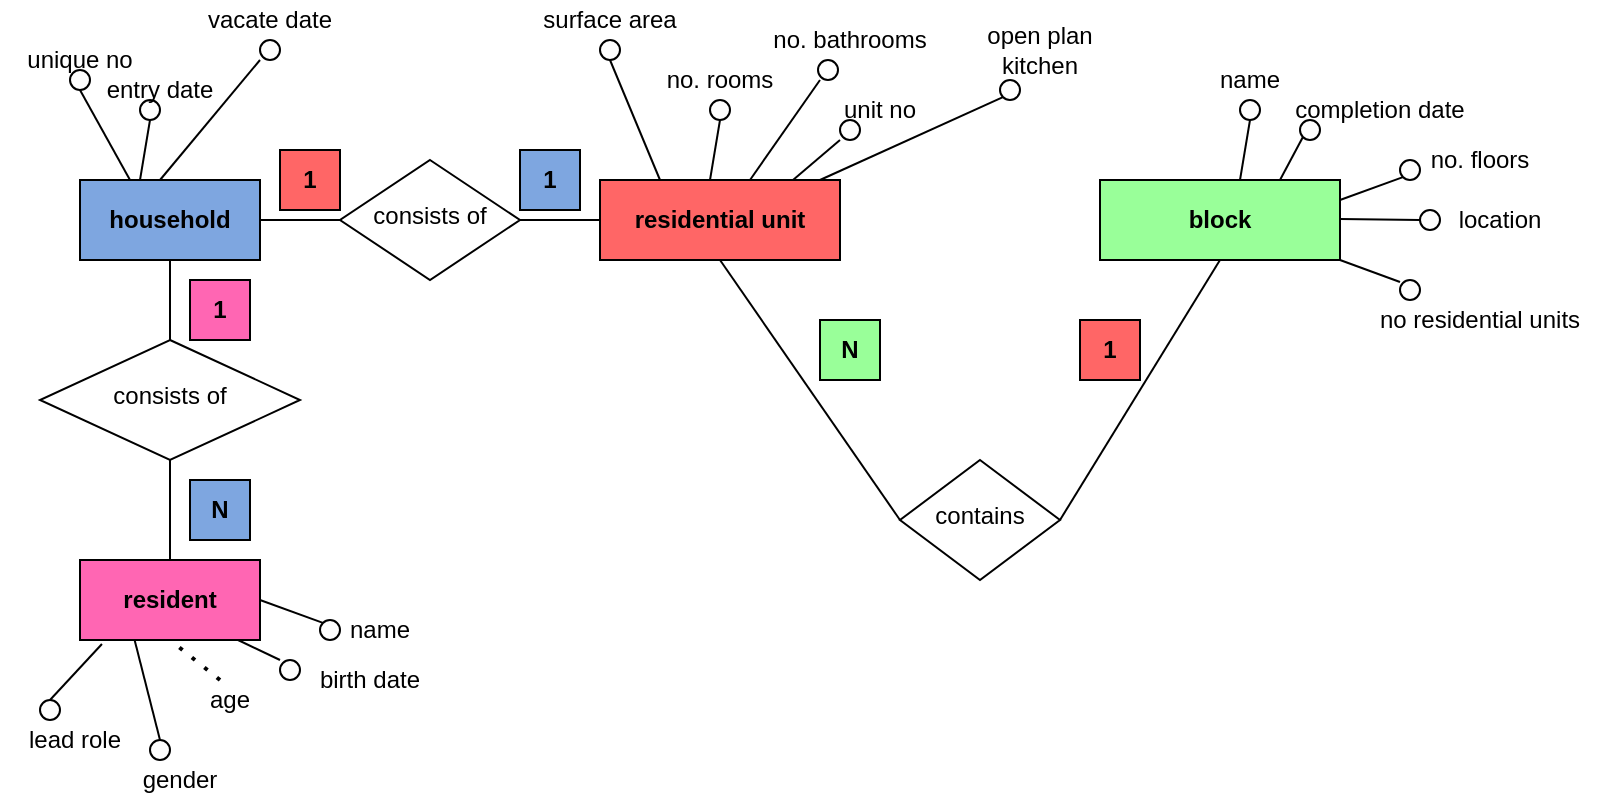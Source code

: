 <mxfile version="14.8.4" type="github">
  <diagram id="C5RBs43oDa-KdzZeNtuy" name="Page-1">
    <mxGraphModel dx="1422" dy="754" grid="1" gridSize="10" guides="1" tooltips="1" connect="1" arrows="1" fold="1" page="1" pageScale="1" pageWidth="827" pageHeight="1169" math="0" shadow="0">
      <root>
        <mxCell id="WIyWlLk6GJQsqaUBKTNV-0" />
        <mxCell id="WIyWlLk6GJQsqaUBKTNV-1" parent="WIyWlLk6GJQsqaUBKTNV-0" />
        <mxCell id="WIyWlLk6GJQsqaUBKTNV-10" value="contains" style="rhombus;whiteSpace=wrap;html=1;shadow=0;fontFamily=Helvetica;fontSize=12;align=center;strokeWidth=1;spacing=6;spacingTop=-4;" parent="WIyWlLk6GJQsqaUBKTNV-1" vertex="1">
          <mxGeometry x="450" y="240" width="80" height="60" as="geometry" />
        </mxCell>
        <mxCell id="y_oJf8mmlX0li3kpDIgf-4" value="" style="endArrow=none;html=1;entryX=0.5;entryY=1;entryDx=0;entryDy=0;exitX=1;exitY=0.5;exitDx=0;exitDy=0;" edge="1" parent="WIyWlLk6GJQsqaUBKTNV-1" source="WIyWlLk6GJQsqaUBKTNV-10">
          <mxGeometry width="50" height="50" relative="1" as="geometry">
            <mxPoint x="540" y="270" as="sourcePoint" />
            <mxPoint x="610" y="140" as="targetPoint" />
          </mxGeometry>
        </mxCell>
        <mxCell id="y_oJf8mmlX0li3kpDIgf-5" value="" style="endArrow=none;html=1;entryX=0.5;entryY=1;entryDx=0;entryDy=0;exitX=0;exitY=0.5;exitDx=0;exitDy=0;" edge="1" parent="WIyWlLk6GJQsqaUBKTNV-1" source="WIyWlLk6GJQsqaUBKTNV-10">
          <mxGeometry width="50" height="50" relative="1" as="geometry">
            <mxPoint x="440" y="260" as="sourcePoint" />
            <mxPoint x="360" y="140" as="targetPoint" />
          </mxGeometry>
        </mxCell>
        <mxCell id="y_oJf8mmlX0li3kpDIgf-10" value="&lt;b&gt;residential unit&lt;/b&gt;" style="rounded=0;whiteSpace=wrap;html=1;fillColor=#FF6666;gradientColor=none;" vertex="1" parent="WIyWlLk6GJQsqaUBKTNV-1">
          <mxGeometry x="300" y="100" width="120" height="40" as="geometry" />
        </mxCell>
        <mxCell id="y_oJf8mmlX0li3kpDIgf-11" value="&lt;b&gt;1&lt;/b&gt;" style="rounded=0;whiteSpace=wrap;html=1;fillColor=#FF6666;gradientColor=none;" vertex="1" parent="WIyWlLk6GJQsqaUBKTNV-1">
          <mxGeometry x="540" y="170" width="30" height="30" as="geometry" />
        </mxCell>
        <mxCell id="y_oJf8mmlX0li3kpDIgf-12" value="&lt;b&gt;block&lt;/b&gt;" style="rounded=0;whiteSpace=wrap;html=1;gradientColor=none;fillColor=#99FF99;" vertex="1" parent="WIyWlLk6GJQsqaUBKTNV-1">
          <mxGeometry x="550" y="100" width="120" height="40" as="geometry" />
        </mxCell>
        <mxCell id="y_oJf8mmlX0li3kpDIgf-13" value="&lt;b&gt;N&lt;/b&gt;" style="rounded=0;whiteSpace=wrap;html=1;gradientColor=none;fillColor=#99FF99;" vertex="1" parent="WIyWlLk6GJQsqaUBKTNV-1">
          <mxGeometry x="410" y="170" width="30" height="30" as="geometry" />
        </mxCell>
        <mxCell id="y_oJf8mmlX0li3kpDIgf-14" value="" style="endArrow=none;html=1;entryX=0.5;entryY=1;entryDx=0;entryDy=0;" edge="1" parent="WIyWlLk6GJQsqaUBKTNV-1" target="y_oJf8mmlX0li3kpDIgf-19">
          <mxGeometry width="50" height="50" relative="1" as="geometry">
            <mxPoint x="620" y="100" as="sourcePoint" />
            <mxPoint x="620" y="80" as="targetPoint" />
          </mxGeometry>
        </mxCell>
        <mxCell id="y_oJf8mmlX0li3kpDIgf-19" value="" style="ellipse;whiteSpace=wrap;html=1;aspect=fixed;fillColor=none;gradientColor=none;" vertex="1" parent="WIyWlLk6GJQsqaUBKTNV-1">
          <mxGeometry x="620" y="60" width="10" height="10" as="geometry" />
        </mxCell>
        <mxCell id="y_oJf8mmlX0li3kpDIgf-20" value="name" style="text;html=1;strokeColor=none;fillColor=none;align=center;verticalAlign=middle;whiteSpace=wrap;rounded=0;" vertex="1" parent="WIyWlLk6GJQsqaUBKTNV-1">
          <mxGeometry x="605" y="40" width="40" height="20" as="geometry" />
        </mxCell>
        <mxCell id="y_oJf8mmlX0li3kpDIgf-21" value="" style="endArrow=none;html=1;exitX=0.75;exitY=0;exitDx=0;exitDy=0;entryX=0;entryY=1;entryDx=0;entryDy=0;" edge="1" parent="WIyWlLk6GJQsqaUBKTNV-1" source="y_oJf8mmlX0li3kpDIgf-12" target="y_oJf8mmlX0li3kpDIgf-23">
          <mxGeometry width="50" height="50" relative="1" as="geometry">
            <mxPoint x="640" y="90" as="sourcePoint" />
            <mxPoint x="650" y="80" as="targetPoint" />
          </mxGeometry>
        </mxCell>
        <mxCell id="y_oJf8mmlX0li3kpDIgf-23" value="" style="ellipse;whiteSpace=wrap;html=1;aspect=fixed;fillColor=none;gradientColor=none;" vertex="1" parent="WIyWlLk6GJQsqaUBKTNV-1">
          <mxGeometry x="650" y="70" width="10" height="10" as="geometry" />
        </mxCell>
        <mxCell id="y_oJf8mmlX0li3kpDIgf-26" value="completion date" style="text;html=1;strokeColor=none;fillColor=none;align=center;verticalAlign=middle;whiteSpace=wrap;rounded=0;" vertex="1" parent="WIyWlLk6GJQsqaUBKTNV-1">
          <mxGeometry x="640" y="55" width="100" height="20" as="geometry" />
        </mxCell>
        <mxCell id="y_oJf8mmlX0li3kpDIgf-27" value="" style="endArrow=none;html=1;exitX=0.75;exitY=0;exitDx=0;exitDy=0;entryX=0;entryY=1;entryDx=0;entryDy=0;" edge="1" parent="WIyWlLk6GJQsqaUBKTNV-1" target="y_oJf8mmlX0li3kpDIgf-28">
          <mxGeometry width="50" height="50" relative="1" as="geometry">
            <mxPoint x="670" y="110" as="sourcePoint" />
            <mxPoint x="700" y="100" as="targetPoint" />
          </mxGeometry>
        </mxCell>
        <mxCell id="y_oJf8mmlX0li3kpDIgf-28" value="" style="ellipse;whiteSpace=wrap;html=1;aspect=fixed;fillColor=none;gradientColor=none;" vertex="1" parent="WIyWlLk6GJQsqaUBKTNV-1">
          <mxGeometry x="700" y="90" width="10" height="10" as="geometry" />
        </mxCell>
        <mxCell id="y_oJf8mmlX0li3kpDIgf-29" value="no. floors" style="text;html=1;strokeColor=none;fillColor=none;align=center;verticalAlign=middle;whiteSpace=wrap;rounded=0;" vertex="1" parent="WIyWlLk6GJQsqaUBKTNV-1">
          <mxGeometry x="700" y="80" width="80" height="20" as="geometry" />
        </mxCell>
        <mxCell id="y_oJf8mmlX0li3kpDIgf-30" value="" style="endArrow=none;html=1;exitX=0.75;exitY=0;exitDx=0;exitDy=0;" edge="1" parent="WIyWlLk6GJQsqaUBKTNV-1">
          <mxGeometry width="50" height="50" relative="1" as="geometry">
            <mxPoint x="670" y="119.5" as="sourcePoint" />
            <mxPoint x="710" y="120" as="targetPoint" />
          </mxGeometry>
        </mxCell>
        <mxCell id="y_oJf8mmlX0li3kpDIgf-31" value="" style="ellipse;whiteSpace=wrap;html=1;aspect=fixed;fillColor=none;gradientColor=none;" vertex="1" parent="WIyWlLk6GJQsqaUBKTNV-1">
          <mxGeometry x="710" y="115" width="10" height="10" as="geometry" />
        </mxCell>
        <mxCell id="y_oJf8mmlX0li3kpDIgf-32" value="location" style="text;html=1;strokeColor=none;fillColor=none;align=center;verticalAlign=middle;whiteSpace=wrap;rounded=0;" vertex="1" parent="WIyWlLk6GJQsqaUBKTNV-1">
          <mxGeometry x="710" y="110" width="80" height="20" as="geometry" />
        </mxCell>
        <mxCell id="y_oJf8mmlX0li3kpDIgf-33" value="" style="endArrow=none;html=1;exitX=0.75;exitY=0;exitDx=0;exitDy=0;" edge="1" parent="WIyWlLk6GJQsqaUBKTNV-1">
          <mxGeometry width="50" height="50" relative="1" as="geometry">
            <mxPoint x="670" y="140" as="sourcePoint" />
            <mxPoint x="700" y="151" as="targetPoint" />
          </mxGeometry>
        </mxCell>
        <mxCell id="y_oJf8mmlX0li3kpDIgf-34" value="" style="ellipse;whiteSpace=wrap;html=1;aspect=fixed;fillColor=none;gradientColor=none;" vertex="1" parent="WIyWlLk6GJQsqaUBKTNV-1">
          <mxGeometry x="700" y="150" width="10" height="10" as="geometry" />
        </mxCell>
        <mxCell id="y_oJf8mmlX0li3kpDIgf-35" value="no residential units" style="text;html=1;strokeColor=none;fillColor=none;align=center;verticalAlign=middle;whiteSpace=wrap;rounded=0;" vertex="1" parent="WIyWlLk6GJQsqaUBKTNV-1">
          <mxGeometry x="680" y="160" width="120" height="20" as="geometry" />
        </mxCell>
        <mxCell id="y_oJf8mmlX0li3kpDIgf-36" value="consists of" style="rhombus;whiteSpace=wrap;html=1;shadow=0;fontFamily=Helvetica;fontSize=12;align=center;strokeWidth=1;spacing=6;spacingTop=-4;" vertex="1" parent="WIyWlLk6GJQsqaUBKTNV-1">
          <mxGeometry x="170" y="90" width="90" height="60" as="geometry" />
        </mxCell>
        <mxCell id="y_oJf8mmlX0li3kpDIgf-37" value="" style="endArrow=none;html=1;entryX=1;entryY=0.5;entryDx=0;entryDy=0;exitX=0;exitY=0.5;exitDx=0;exitDy=0;" edge="1" parent="WIyWlLk6GJQsqaUBKTNV-1" source="y_oJf8mmlX0li3kpDIgf-10" target="y_oJf8mmlX0li3kpDIgf-36">
          <mxGeometry width="50" height="50" relative="1" as="geometry">
            <mxPoint x="330" y="290" as="sourcePoint" />
            <mxPoint x="250" y="160" as="targetPoint" />
          </mxGeometry>
        </mxCell>
        <mxCell id="y_oJf8mmlX0li3kpDIgf-38" value="" style="endArrow=none;html=1;exitX=0;exitY=0.5;exitDx=0;exitDy=0;" edge="1" parent="WIyWlLk6GJQsqaUBKTNV-1" source="y_oJf8mmlX0li3kpDIgf-36">
          <mxGeometry width="50" height="50" relative="1" as="geometry">
            <mxPoint x="160" y="125" as="sourcePoint" />
            <mxPoint x="130" y="120" as="targetPoint" />
          </mxGeometry>
        </mxCell>
        <mxCell id="y_oJf8mmlX0li3kpDIgf-41" value="&lt;b&gt;household&lt;/b&gt;" style="rounded=0;whiteSpace=wrap;html=1;gradientColor=none;fillColor=#7EA6E0;" vertex="1" parent="WIyWlLk6GJQsqaUBKTNV-1">
          <mxGeometry x="40" y="100" width="90" height="40" as="geometry" />
        </mxCell>
        <mxCell id="y_oJf8mmlX0li3kpDIgf-42" value="" style="ellipse;whiteSpace=wrap;html=1;aspect=fixed;fillColor=none;gradientColor=none;" vertex="1" parent="WIyWlLk6GJQsqaUBKTNV-1">
          <mxGeometry x="355" y="60" width="10" height="10" as="geometry" />
        </mxCell>
        <mxCell id="y_oJf8mmlX0li3kpDIgf-43" value="" style="endArrow=none;html=1;entryX=0.5;entryY=1;entryDx=0;entryDy=0;" edge="1" parent="WIyWlLk6GJQsqaUBKTNV-1" target="y_oJf8mmlX0li3kpDIgf-42">
          <mxGeometry width="50" height="50" relative="1" as="geometry">
            <mxPoint x="355" y="100" as="sourcePoint" />
            <mxPoint x="355" y="70" as="targetPoint" />
          </mxGeometry>
        </mxCell>
        <mxCell id="y_oJf8mmlX0li3kpDIgf-45" value="no. rooms" style="text;html=1;strokeColor=none;fillColor=none;align=center;verticalAlign=middle;whiteSpace=wrap;rounded=0;" vertex="1" parent="WIyWlLk6GJQsqaUBKTNV-1">
          <mxGeometry x="320" y="40" width="80" height="20" as="geometry" />
        </mxCell>
        <mxCell id="y_oJf8mmlX0li3kpDIgf-47" value="" style="endArrow=none;html=1;" edge="1" parent="WIyWlLk6GJQsqaUBKTNV-1">
          <mxGeometry width="50" height="50" relative="1" as="geometry">
            <mxPoint x="375" y="100" as="sourcePoint" />
            <mxPoint x="410" y="50" as="targetPoint" />
          </mxGeometry>
        </mxCell>
        <mxCell id="y_oJf8mmlX0li3kpDIgf-48" value="" style="ellipse;whiteSpace=wrap;html=1;aspect=fixed;fillColor=none;gradientColor=none;" vertex="1" parent="WIyWlLk6GJQsqaUBKTNV-1">
          <mxGeometry x="409" y="40" width="10" height="10" as="geometry" />
        </mxCell>
        <mxCell id="y_oJf8mmlX0li3kpDIgf-51" value="no. bathrooms" style="text;html=1;strokeColor=none;fillColor=none;align=center;verticalAlign=middle;whiteSpace=wrap;rounded=0;" vertex="1" parent="WIyWlLk6GJQsqaUBKTNV-1">
          <mxGeometry x="385" y="20" width="80" height="20" as="geometry" />
        </mxCell>
        <mxCell id="y_oJf8mmlX0li3kpDIgf-52" value="" style="endArrow=none;html=1;exitX=0.25;exitY=0;exitDx=0;exitDy=0;entryX=0.5;entryY=1;entryDx=0;entryDy=0;" edge="1" parent="WIyWlLk6GJQsqaUBKTNV-1" source="y_oJf8mmlX0li3kpDIgf-10" target="y_oJf8mmlX0li3kpDIgf-53">
          <mxGeometry width="50" height="50" relative="1" as="geometry">
            <mxPoint x="300" y="105" as="sourcePoint" />
            <mxPoint x="310" y="40" as="targetPoint" />
          </mxGeometry>
        </mxCell>
        <mxCell id="y_oJf8mmlX0li3kpDIgf-53" value="" style="ellipse;whiteSpace=wrap;html=1;aspect=fixed;fillColor=none;gradientColor=none;" vertex="1" parent="WIyWlLk6GJQsqaUBKTNV-1">
          <mxGeometry x="300" y="30" width="10" height="10" as="geometry" />
        </mxCell>
        <mxCell id="y_oJf8mmlX0li3kpDIgf-55" value="surface area" style="text;html=1;strokeColor=none;fillColor=none;align=center;verticalAlign=middle;whiteSpace=wrap;rounded=0;" vertex="1" parent="WIyWlLk6GJQsqaUBKTNV-1">
          <mxGeometry x="265" y="10" width="80" height="20" as="geometry" />
        </mxCell>
        <mxCell id="y_oJf8mmlX0li3kpDIgf-56" value="" style="endArrow=none;html=1;" edge="1" parent="WIyWlLk6GJQsqaUBKTNV-1">
          <mxGeometry width="50" height="50" relative="1" as="geometry">
            <mxPoint x="396.5" y="100" as="sourcePoint" />
            <mxPoint x="420" y="80" as="targetPoint" />
          </mxGeometry>
        </mxCell>
        <mxCell id="y_oJf8mmlX0li3kpDIgf-57" value="" style="ellipse;whiteSpace=wrap;html=1;aspect=fixed;fillColor=none;gradientColor=none;" vertex="1" parent="WIyWlLk6GJQsqaUBKTNV-1">
          <mxGeometry x="420" y="70" width="10" height="10" as="geometry" />
        </mxCell>
        <mxCell id="y_oJf8mmlX0li3kpDIgf-58" value="unit no" style="text;html=1;strokeColor=none;fillColor=none;align=center;verticalAlign=middle;whiteSpace=wrap;rounded=0;" vertex="1" parent="WIyWlLk6GJQsqaUBKTNV-1">
          <mxGeometry x="400" y="55" width="80" height="20" as="geometry" />
        </mxCell>
        <mxCell id="y_oJf8mmlX0li3kpDIgf-60" value="" style="endArrow=none;html=1;entryX=0;entryY=1;entryDx=0;entryDy=0;" edge="1" parent="WIyWlLk6GJQsqaUBKTNV-1" target="y_oJf8mmlX0li3kpDIgf-61">
          <mxGeometry width="50" height="50" relative="1" as="geometry">
            <mxPoint x="410" y="100" as="sourcePoint" />
            <mxPoint x="500" y="60" as="targetPoint" />
          </mxGeometry>
        </mxCell>
        <mxCell id="y_oJf8mmlX0li3kpDIgf-61" value="" style="ellipse;whiteSpace=wrap;html=1;aspect=fixed;fillColor=none;gradientColor=none;" vertex="1" parent="WIyWlLk6GJQsqaUBKTNV-1">
          <mxGeometry x="500" y="50" width="10" height="10" as="geometry" />
        </mxCell>
        <mxCell id="y_oJf8mmlX0li3kpDIgf-62" value="open plan kitchen" style="text;html=1;strokeColor=none;fillColor=none;align=center;verticalAlign=middle;whiteSpace=wrap;rounded=0;" vertex="1" parent="WIyWlLk6GJQsqaUBKTNV-1">
          <mxGeometry x="480" y="25" width="80" height="20" as="geometry" />
        </mxCell>
        <mxCell id="y_oJf8mmlX0li3kpDIgf-63" value="&lt;b&gt;1&lt;/b&gt;" style="rounded=0;whiteSpace=wrap;html=1;fillColor=#FF6666;gradientColor=none;" vertex="1" parent="WIyWlLk6GJQsqaUBKTNV-1">
          <mxGeometry x="140" y="85" width="30" height="30" as="geometry" />
        </mxCell>
        <mxCell id="y_oJf8mmlX0li3kpDIgf-64" value="&lt;b&gt;1&lt;/b&gt;" style="rounded=0;whiteSpace=wrap;html=1;gradientColor=none;fillColor=#7EA6E0;" vertex="1" parent="WIyWlLk6GJQsqaUBKTNV-1">
          <mxGeometry x="260" y="85" width="30" height="30" as="geometry" />
        </mxCell>
        <mxCell id="y_oJf8mmlX0li3kpDIgf-65" value="" style="endArrow=none;html=1;exitX=0.25;exitY=0;exitDx=0;exitDy=0;entryX=0.5;entryY=1;entryDx=0;entryDy=0;" edge="1" parent="WIyWlLk6GJQsqaUBKTNV-1" target="y_oJf8mmlX0li3kpDIgf-68">
          <mxGeometry width="50" height="50" relative="1" as="geometry">
            <mxPoint x="65" y="100" as="sourcePoint" />
            <mxPoint x="40" y="70" as="targetPoint" />
          </mxGeometry>
        </mxCell>
        <mxCell id="y_oJf8mmlX0li3kpDIgf-68" value="" style="ellipse;whiteSpace=wrap;html=1;aspect=fixed;fillColor=none;gradientColor=none;" vertex="1" parent="WIyWlLk6GJQsqaUBKTNV-1">
          <mxGeometry x="35" y="45" width="10" height="10" as="geometry" />
        </mxCell>
        <mxCell id="y_oJf8mmlX0li3kpDIgf-69" value="unique no" style="text;html=1;strokeColor=none;fillColor=none;align=center;verticalAlign=middle;whiteSpace=wrap;rounded=0;" vertex="1" parent="WIyWlLk6GJQsqaUBKTNV-1">
          <mxGeometry y="30" width="80" height="20" as="geometry" />
        </mxCell>
        <mxCell id="y_oJf8mmlX0li3kpDIgf-74" value="" style="endArrow=none;html=1;entryX=0.5;entryY=1;entryDx=0;entryDy=0;" edge="1" parent="WIyWlLk6GJQsqaUBKTNV-1" target="y_oJf8mmlX0li3kpDIgf-75">
          <mxGeometry width="50" height="50" relative="1" as="geometry">
            <mxPoint x="70" y="100" as="sourcePoint" />
            <mxPoint x="70" y="70" as="targetPoint" />
          </mxGeometry>
        </mxCell>
        <mxCell id="y_oJf8mmlX0li3kpDIgf-75" value="" style="ellipse;whiteSpace=wrap;html=1;aspect=fixed;fillColor=none;gradientColor=none;" vertex="1" parent="WIyWlLk6GJQsqaUBKTNV-1">
          <mxGeometry x="70" y="60" width="10" height="10" as="geometry" />
        </mxCell>
        <mxCell id="y_oJf8mmlX0li3kpDIgf-76" value="entry date" style="text;html=1;strokeColor=none;fillColor=none;align=center;verticalAlign=middle;whiteSpace=wrap;rounded=0;" vertex="1" parent="WIyWlLk6GJQsqaUBKTNV-1">
          <mxGeometry x="40" y="45" width="80" height="20" as="geometry" />
        </mxCell>
        <mxCell id="y_oJf8mmlX0li3kpDIgf-78" value="" style="endArrow=none;html=1;" edge="1" parent="WIyWlLk6GJQsqaUBKTNV-1">
          <mxGeometry width="50" height="50" relative="1" as="geometry">
            <mxPoint x="80" y="100" as="sourcePoint" />
            <mxPoint x="130" y="40" as="targetPoint" />
          </mxGeometry>
        </mxCell>
        <mxCell id="y_oJf8mmlX0li3kpDIgf-79" value="" style="ellipse;whiteSpace=wrap;html=1;aspect=fixed;gradientColor=none;fillColor=none;" vertex="1" parent="WIyWlLk6GJQsqaUBKTNV-1">
          <mxGeometry x="130" y="30" width="10" height="10" as="geometry" />
        </mxCell>
        <mxCell id="y_oJf8mmlX0li3kpDIgf-80" value="vacate date" style="text;html=1;strokeColor=none;fillColor=none;align=center;verticalAlign=middle;whiteSpace=wrap;rounded=0;" vertex="1" parent="WIyWlLk6GJQsqaUBKTNV-1">
          <mxGeometry x="95" y="10" width="80" height="20" as="geometry" />
        </mxCell>
        <mxCell id="y_oJf8mmlX0li3kpDIgf-81" value="&lt;b&gt;resident&lt;/b&gt;" style="rounded=0;whiteSpace=wrap;html=1;gradientColor=none;fillColor=#FF66B3;" vertex="1" parent="WIyWlLk6GJQsqaUBKTNV-1">
          <mxGeometry x="40" y="290" width="90" height="40" as="geometry" />
        </mxCell>
        <mxCell id="y_oJf8mmlX0li3kpDIgf-82" value="consists of" style="rhombus;whiteSpace=wrap;html=1;shadow=0;fontFamily=Helvetica;fontSize=12;align=center;strokeWidth=1;spacing=6;spacingTop=-4;" vertex="1" parent="WIyWlLk6GJQsqaUBKTNV-1">
          <mxGeometry x="20" y="180" width="130" height="60" as="geometry" />
        </mxCell>
        <mxCell id="y_oJf8mmlX0li3kpDIgf-83" value="" style="endArrow=none;html=1;entryX=0.5;entryY=1;entryDx=0;entryDy=0;exitX=0.5;exitY=0;exitDx=0;exitDy=0;" edge="1" parent="WIyWlLk6GJQsqaUBKTNV-1" source="y_oJf8mmlX0li3kpDIgf-81" target="y_oJf8mmlX0li3kpDIgf-82">
          <mxGeometry width="50" height="50" relative="1" as="geometry">
            <mxPoint x="120" y="280" as="sourcePoint" />
            <mxPoint x="170" y="230" as="targetPoint" />
          </mxGeometry>
        </mxCell>
        <mxCell id="y_oJf8mmlX0li3kpDIgf-84" value="" style="endArrow=none;html=1;entryX=0.5;entryY=1;entryDx=0;entryDy=0;exitX=0.5;exitY=0;exitDx=0;exitDy=0;" edge="1" parent="WIyWlLk6GJQsqaUBKTNV-1" source="y_oJf8mmlX0li3kpDIgf-82" target="y_oJf8mmlX0li3kpDIgf-41">
          <mxGeometry width="50" height="50" relative="1" as="geometry">
            <mxPoint x="120" y="180" as="sourcePoint" />
            <mxPoint x="170" y="130" as="targetPoint" />
          </mxGeometry>
        </mxCell>
        <mxCell id="y_oJf8mmlX0li3kpDIgf-86" value="&lt;b&gt;1&lt;/b&gt;" style="rounded=0;whiteSpace=wrap;html=1;gradientColor=none;fillColor=#FF66B3;" vertex="1" parent="WIyWlLk6GJQsqaUBKTNV-1">
          <mxGeometry x="95" y="150" width="30" height="30" as="geometry" />
        </mxCell>
        <mxCell id="y_oJf8mmlX0li3kpDIgf-87" value="&lt;b&gt;N&lt;/b&gt;" style="rounded=0;whiteSpace=wrap;html=1;gradientColor=none;fillColor=#7EA6E0;" vertex="1" parent="WIyWlLk6GJQsqaUBKTNV-1">
          <mxGeometry x="95" y="250" width="30" height="30" as="geometry" />
        </mxCell>
        <mxCell id="y_oJf8mmlX0li3kpDIgf-88" value="" style="endArrow=none;html=1;entryX=1;entryY=0.5;entryDx=0;entryDy=0;exitX=0;exitY=0;exitDx=0;exitDy=0;" edge="1" parent="WIyWlLk6GJQsqaUBKTNV-1" source="y_oJf8mmlX0li3kpDIgf-92" target="y_oJf8mmlX0li3kpDIgf-81">
          <mxGeometry width="50" height="50" relative="1" as="geometry">
            <mxPoint x="160" y="320" as="sourcePoint" />
            <mxPoint x="440" y="340" as="targetPoint" />
          </mxGeometry>
        </mxCell>
        <mxCell id="y_oJf8mmlX0li3kpDIgf-89" value="" style="endArrow=none;html=1;entryX=0.878;entryY=1;entryDx=0;entryDy=0;entryPerimeter=0;" edge="1" parent="WIyWlLk6GJQsqaUBKTNV-1" target="y_oJf8mmlX0li3kpDIgf-81">
          <mxGeometry width="50" height="50" relative="1" as="geometry">
            <mxPoint x="140" y="340" as="sourcePoint" />
            <mxPoint x="440" y="340" as="targetPoint" />
          </mxGeometry>
        </mxCell>
        <mxCell id="y_oJf8mmlX0li3kpDIgf-92" value="" style="ellipse;whiteSpace=wrap;html=1;aspect=fixed;fillColor=none;gradientColor=none;" vertex="1" parent="WIyWlLk6GJQsqaUBKTNV-1">
          <mxGeometry x="160" y="320" width="10" height="10" as="geometry" />
        </mxCell>
        <mxCell id="y_oJf8mmlX0li3kpDIgf-94" value="name" style="text;html=1;strokeColor=none;fillColor=none;align=center;verticalAlign=middle;whiteSpace=wrap;rounded=0;" vertex="1" parent="WIyWlLk6GJQsqaUBKTNV-1">
          <mxGeometry x="170" y="315" width="40" height="20" as="geometry" />
        </mxCell>
        <mxCell id="y_oJf8mmlX0li3kpDIgf-95" value="" style="ellipse;whiteSpace=wrap;html=1;aspect=fixed;fillColor=none;gradientColor=none;" vertex="1" parent="WIyWlLk6GJQsqaUBKTNV-1">
          <mxGeometry x="140" y="340" width="10" height="10" as="geometry" />
        </mxCell>
        <mxCell id="y_oJf8mmlX0li3kpDIgf-96" value="birth date" style="text;html=1;strokeColor=none;fillColor=none;align=center;verticalAlign=middle;whiteSpace=wrap;rounded=0;" vertex="1" parent="WIyWlLk6GJQsqaUBKTNV-1">
          <mxGeometry x="150" y="340" width="70" height="20" as="geometry" />
        </mxCell>
        <mxCell id="y_oJf8mmlX0li3kpDIgf-97" value="" style="endArrow=none;dashed=1;html=1;dashPattern=1 3;strokeWidth=2;entryX=0.5;entryY=1;entryDx=0;entryDy=0;" edge="1" parent="WIyWlLk6GJQsqaUBKTNV-1" target="y_oJf8mmlX0li3kpDIgf-81">
          <mxGeometry width="50" height="50" relative="1" as="geometry">
            <mxPoint x="110" y="350" as="sourcePoint" />
            <mxPoint x="440" y="330" as="targetPoint" />
          </mxGeometry>
        </mxCell>
        <mxCell id="y_oJf8mmlX0li3kpDIgf-98" value="age" style="text;html=1;strokeColor=none;fillColor=none;align=center;verticalAlign=middle;whiteSpace=wrap;rounded=0;" vertex="1" parent="WIyWlLk6GJQsqaUBKTNV-1">
          <mxGeometry x="80" y="350" width="70" height="20" as="geometry" />
        </mxCell>
        <mxCell id="y_oJf8mmlX0li3kpDIgf-99" value="" style="endArrow=none;html=1;entryX=0.367;entryY=1.05;entryDx=0;entryDy=0;entryPerimeter=0;exitX=0.5;exitY=0;exitDx=0;exitDy=0;" edge="1" parent="WIyWlLk6GJQsqaUBKTNV-1" source="y_oJf8mmlX0li3kpDIgf-101">
          <mxGeometry width="50" height="50" relative="1" as="geometry">
            <mxPoint x="61" y="370" as="sourcePoint" />
            <mxPoint x="67.3" y="330" as="targetPoint" />
          </mxGeometry>
        </mxCell>
        <mxCell id="y_oJf8mmlX0li3kpDIgf-100" value="gender" style="text;html=1;strokeColor=none;fillColor=none;align=center;verticalAlign=middle;whiteSpace=wrap;rounded=0;" vertex="1" parent="WIyWlLk6GJQsqaUBKTNV-1">
          <mxGeometry x="70" y="390" width="40" height="20" as="geometry" />
        </mxCell>
        <mxCell id="y_oJf8mmlX0li3kpDIgf-101" value="" style="ellipse;whiteSpace=wrap;html=1;aspect=fixed;fillColor=none;gradientColor=none;" vertex="1" parent="WIyWlLk6GJQsqaUBKTNV-1">
          <mxGeometry x="75" y="380" width="10" height="10" as="geometry" />
        </mxCell>
        <mxCell id="y_oJf8mmlX0li3kpDIgf-108" value="lead role" style="text;html=1;strokeColor=none;fillColor=none;align=center;verticalAlign=middle;whiteSpace=wrap;rounded=0;" vertex="1" parent="WIyWlLk6GJQsqaUBKTNV-1">
          <mxGeometry x="10" y="370" width="55" height="20" as="geometry" />
        </mxCell>
        <mxCell id="y_oJf8mmlX0li3kpDIgf-109" value="" style="ellipse;whiteSpace=wrap;html=1;aspect=fixed;fillColor=none;gradientColor=none;" vertex="1" parent="WIyWlLk6GJQsqaUBKTNV-1">
          <mxGeometry x="20" y="360" width="10" height="10" as="geometry" />
        </mxCell>
        <mxCell id="y_oJf8mmlX0li3kpDIgf-110" value="" style="endArrow=none;html=1;entryX=0.122;entryY=1.05;entryDx=0;entryDy=0;entryPerimeter=0;" edge="1" parent="WIyWlLk6GJQsqaUBKTNV-1" target="y_oJf8mmlX0li3kpDIgf-81">
          <mxGeometry width="50" height="50" relative="1" as="geometry">
            <mxPoint x="25" y="360" as="sourcePoint" />
            <mxPoint x="75" y="310" as="targetPoint" />
          </mxGeometry>
        </mxCell>
      </root>
    </mxGraphModel>
  </diagram>
</mxfile>
